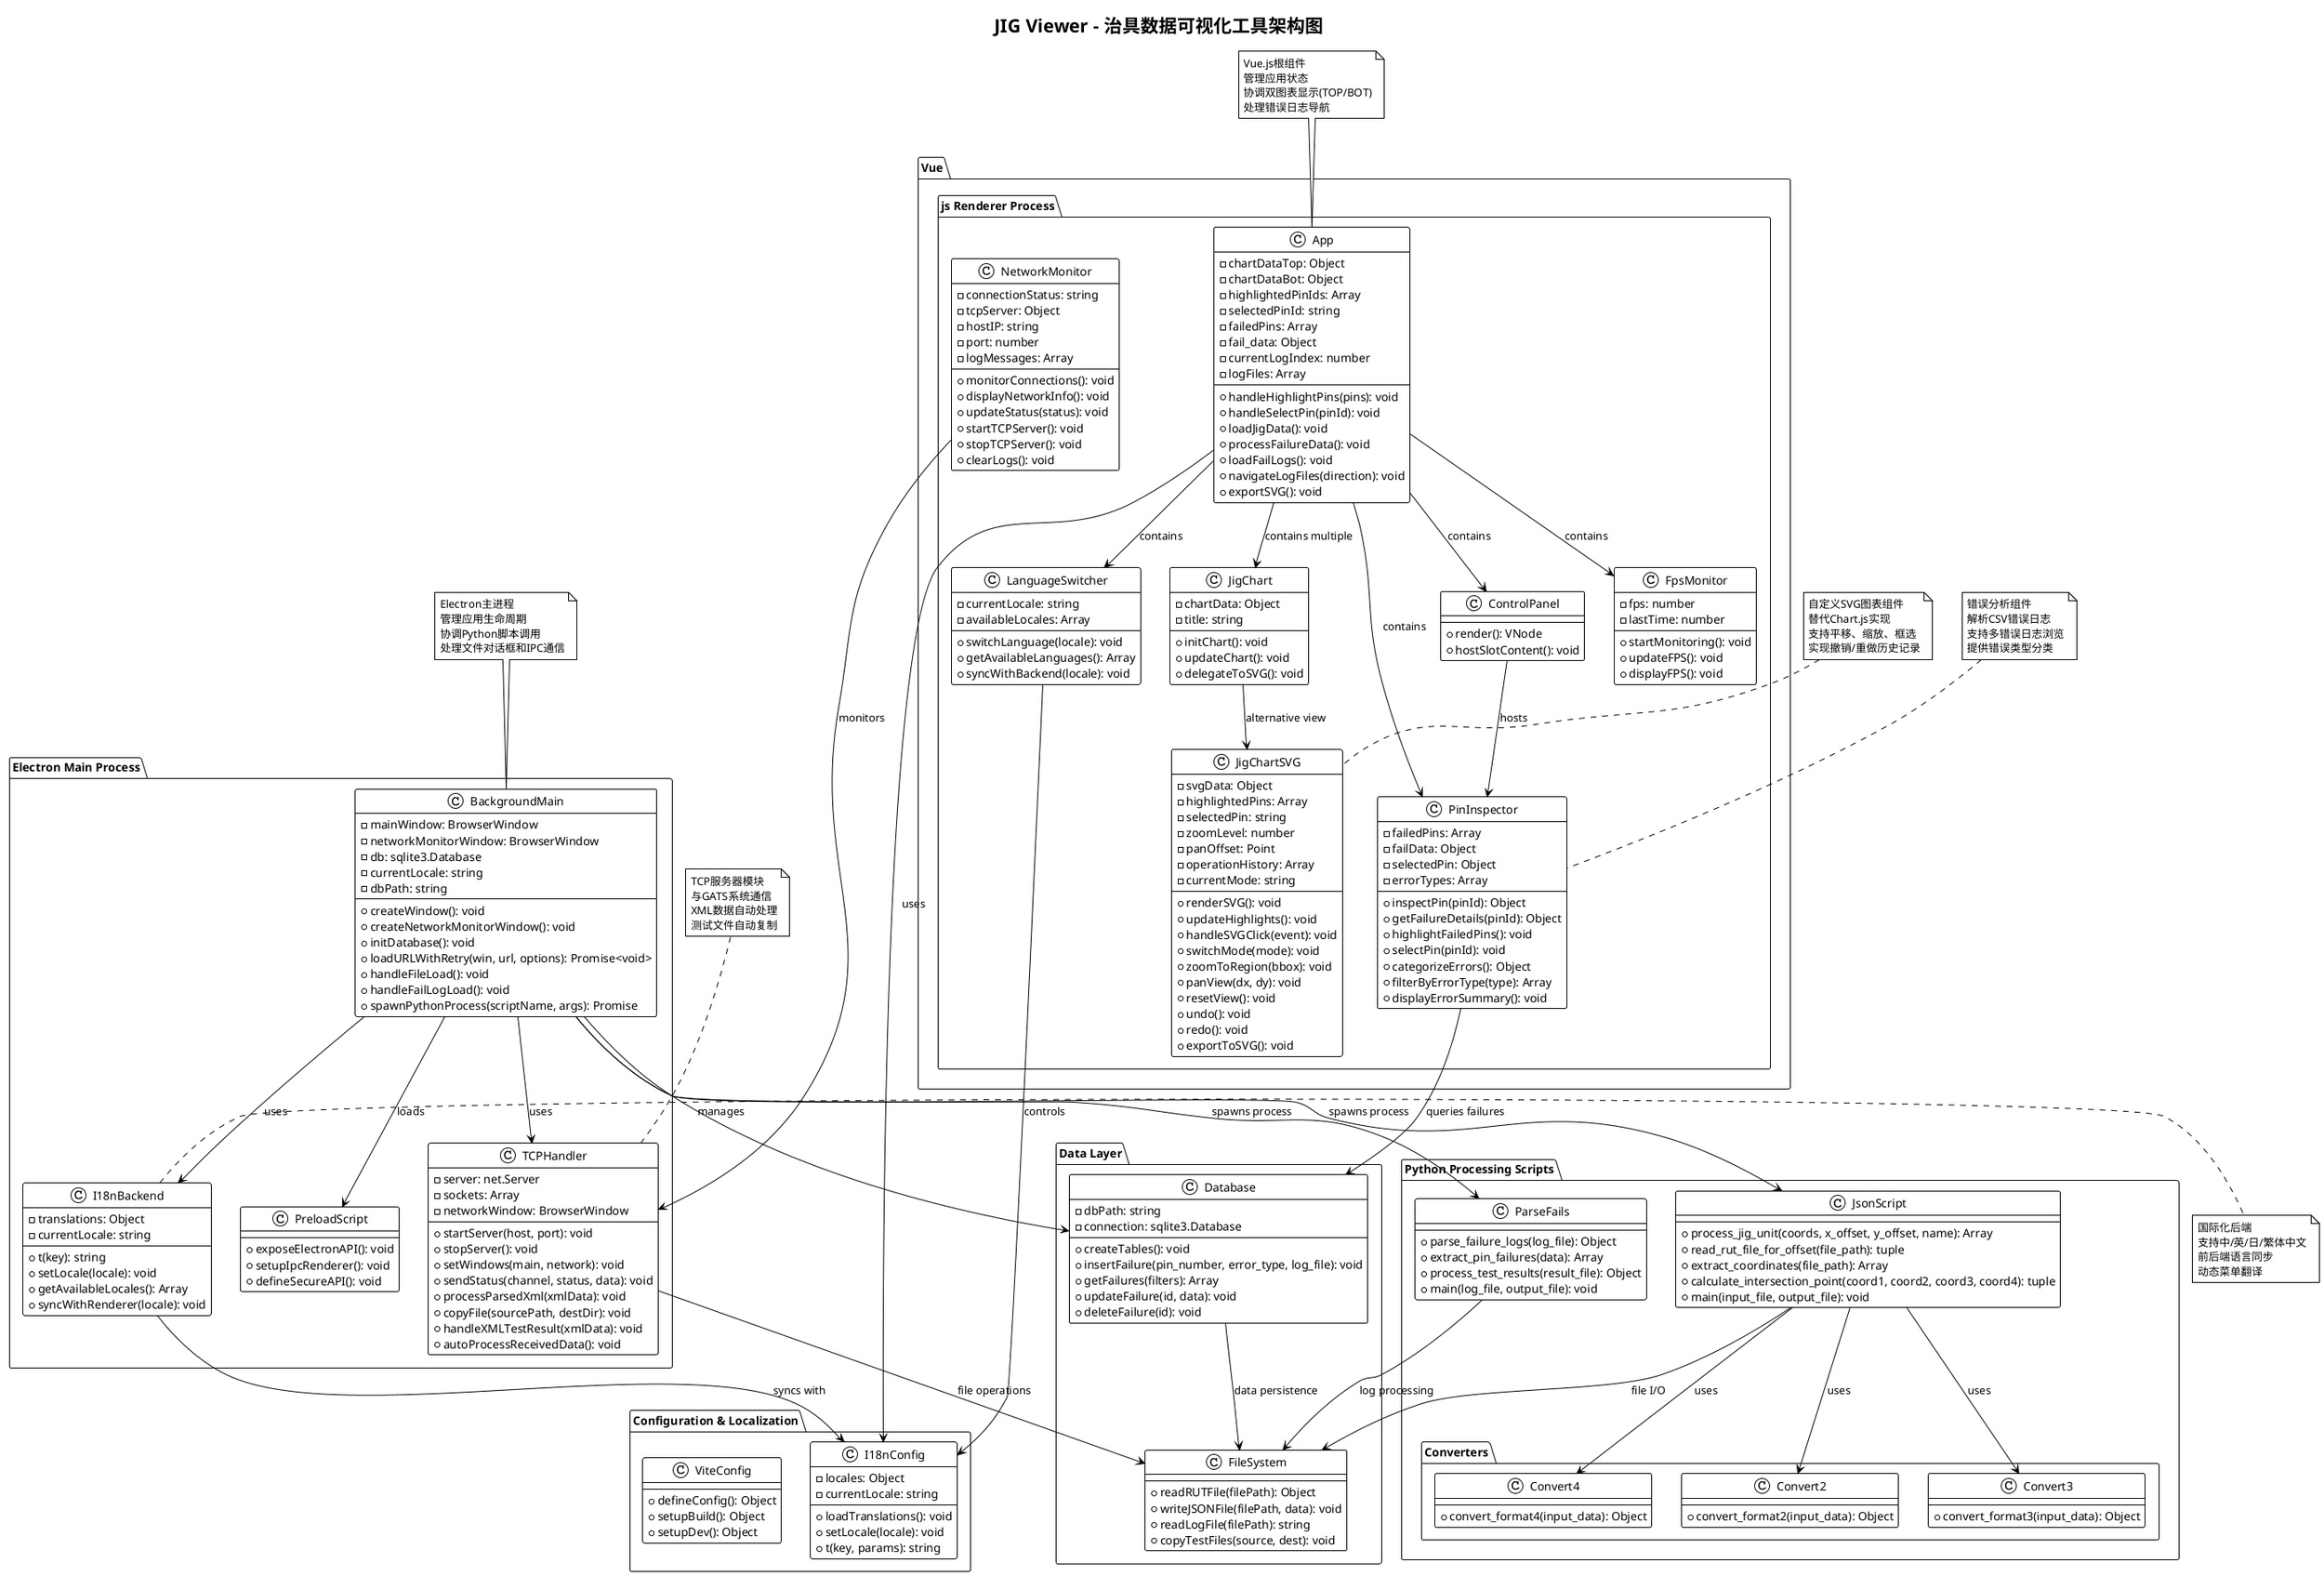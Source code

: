 @startuml JIG_Viewer_Architecture

!theme plain
title JIG Viewer - 治具数据可视化工具架构图

package "Electron Main Process" {
  class BackgroundMain {
    -mainWindow: BrowserWindow
    -networkMonitorWindow: BrowserWindow
    -db: sqlite3.Database
    -currentLocale: string
    -dbPath: string
    +createWindow(): void
    +createNetworkMonitorWindow(): void
    +initDatabase(): void
    +loadURLWithRetry(win, url, options): Promise<void>
    +handleFileLoad(): void
    +handleFailLogLoad(): void
    +spawnPythonProcess(scriptName, args): Promise
  }

  class TCPHandler {
    -server: net.Server
    -sockets: Array
    -networkWindow: BrowserWindow
    +startServer(host, port): void
    +stopServer(): void
    +setWindows(main, network): void
    +sendStatus(channel, status, data): void
    +processParsedXml(xmlData): void
    +copyFile(sourcePath, destDir): void
    +handleXMLTestResult(xmlData): void
    +autoProcessReceivedData(): void
  }

  class I18nBackend {
    -translations: Object
    -currentLocale: string
    +t(key): string
    +setLocale(locale): void
    +getAvailableLocales(): Array
    +syncWithRenderer(locale): void
  }

  class PreloadScript {
    +exposeElectronAPI(): void
    +setupIpcRenderer(): void
    +defineSecureAPI(): void
  }
}

package "Vue.js Renderer Process" {
  class App {
    -chartDataTop: Object
    -chartDataBot: Object
    -highlightedPinIds: Array
    -selectedPinId: string
    -failedPins: Array
    -fail_data: Object
    -currentLogIndex: number
    -logFiles: Array
    +handleHighlightPins(pins): void
    +handleSelectPin(pinId): void
    +loadJigData(): void
    +processFailureData(): void
    +loadFailLogs(): void
    +navigateLogFiles(direction): void
    +exportSVG(): void
  }

  class ControlPanel {
    +render(): VNode
    +hostSlotContent(): void
  }

  class JigChartSVG {
    -svgData: Object
    -highlightedPins: Array
    -selectedPin: string
    -zoomLevel: number
    -panOffset: Point
    -operationHistory: Array
    -currentMode: string
    +renderSVG(): void
    +updateHighlights(): void
    +handleSVGClick(event): void
    +switchMode(mode): void
    +zoomToRegion(bbox): void
    +panView(dx, dy): void
    +resetView(): void
    +undo(): void
    +redo(): void
    +exportToSVG(): void
  }

  class JigChart {
    -chartData: Object
    -title: string
    +initChart(): void
    +updateChart(): void
    +delegateToSVG(): void
  }

  class PinInspector {
    -failedPins: Array
    -failData: Object
    -selectedPin: Object
    -errorTypes: Array
    +inspectPin(pinId): Object
    +getFailureDetails(pinId): Object
    +highlightFailedPins(): void
    +selectPin(pinId): void
    +categorizeErrors(): Object
    +filterByErrorType(type): Array
    +displayErrorSummary(): void
  }

  class NetworkMonitor {
    -connectionStatus: string
    -tcpServer: Object
    -hostIP: string
    -port: number
    -logMessages: Array
    +monitorConnections(): void
    +displayNetworkInfo(): void
    +updateStatus(status): void
    +startTCPServer(): void
    +stopTCPServer(): void
    +clearLogs(): void
  }

  class FpsMonitor {
    -fps: number
    -lastTime: number
    +startMonitoring(): void
    +updateFPS(): void
    +displayFPS(): void
  }

  class LanguageSwitcher {
    -currentLocale: string
    -availableLocales: Array
    +switchLanguage(locale): void
    +getAvailableLanguages(): Array
    +syncWithBackend(locale): void
  }
}

package "Python Processing Scripts" {
  class JsonScript {
    +process_jig_unit(coords, x_offset, y_offset, name): Array
    +read_rut_file_for_offset(file_path): tuple
    +extract_coordinates(file_path): Array
    +calculate_intersection_point(coord1, coord2, coord3, coord4): tuple
    +main(input_file, output_file): void
  }

  class ParseFails {
    +parse_failure_logs(log_file): Object
    +extract_pin_failures(data): Array
    +process_test_results(result_file): Object
    +main(log_file, output_file): void
  }

  package "Converters" {
    class Convert2 {
      +convert_format2(input_data): Object
    }
    
    class Convert3 {
      +convert_format3(input_data): Object
    }
    
    class Convert4 {
      +convert_format4(input_data): Object
    }
  }
}

package "Data Layer" {
  class Database {
    -dbPath: string
    -connection: sqlite3.Database
    +createTables(): void
    +insertFailure(pin_number, error_type, log_file): void
    +getFailures(filters): Array
    +updateFailure(id, data): void
    +deleteFailure(id): void
  }

  class FileSystem {
    +readRUTFile(filePath): Object
    +writeJSONFile(filePath, data): void
    +readLogFile(filePath): string
    +copyTestFiles(source, dest): void
  }
}

package "Configuration & Localization" {
  class I18nConfig {
    -locales: Object
    -currentLocale: string
    +loadTranslations(): void
    +setLocale(locale): void
    +t(key, params): string
  }

  class ViteConfig {
    +defineConfig(): Object
    +setupBuild(): Object
    +setupDev(): Object
  }
}

' Relationships
BackgroundMain --> TCPHandler : uses
BackgroundMain --> I18nBackend : uses
BackgroundMain --> Database : manages
BackgroundMain --> PreloadScript : loads

App --> ControlPanel : contains
App --> JigChart : contains multiple
App --> PinInspector : contains
App --> FpsMonitor : contains
App --> LanguageSwitcher : contains

ControlPanel --> PinInspector : hosts
JigChart --> JigChartSVG : alternative view
PinInspector --> Database : queries failures
NetworkMonitor --> TCPHandler : monitors

BackgroundMain --> JsonScript : spawns process
BackgroundMain --> ParseFails : spawns process
JsonScript --> Convert2 : uses
JsonScript --> Convert3 : uses
JsonScript --> Convert4 : uses

App --> I18nConfig : uses
LanguageSwitcher --> I18nConfig : controls
I18nBackend --> I18nConfig : syncs with

TCPHandler --> FileSystem : file operations
Database --> FileSystem : data persistence
JsonScript --> FileSystem : file I/O
ParseFails --> FileSystem : log processing

note top of BackgroundMain : Electron主进程\n管理应用生命周期\n协调Python脚本调用\n处理文件对话框和IPC通信

note top of App : Vue.js根组件\n管理应用状态\n协调双图表显示(TOP/BOT)\n处理错误日志导航

note top of JigChartSVG : 自定义SVG图表组件\n替代Chart.js实现\n支持平移、缩放、框选\n实现撤销/重做历史记录

note top of TCPHandler : TCP服务器模块\n与GATS系统通信\nXML数据自动处理\n测试文件自动复制

note top of PinInspector : 错误分析组件\n解析CSV错误日志\n支持多错误日志浏览\n提供错误类型分类

note right of I18nBackend : 国际化后端\n支持中/英/日/繁体中文\n前后端语言同步\n动态菜单翻译

@enduml
